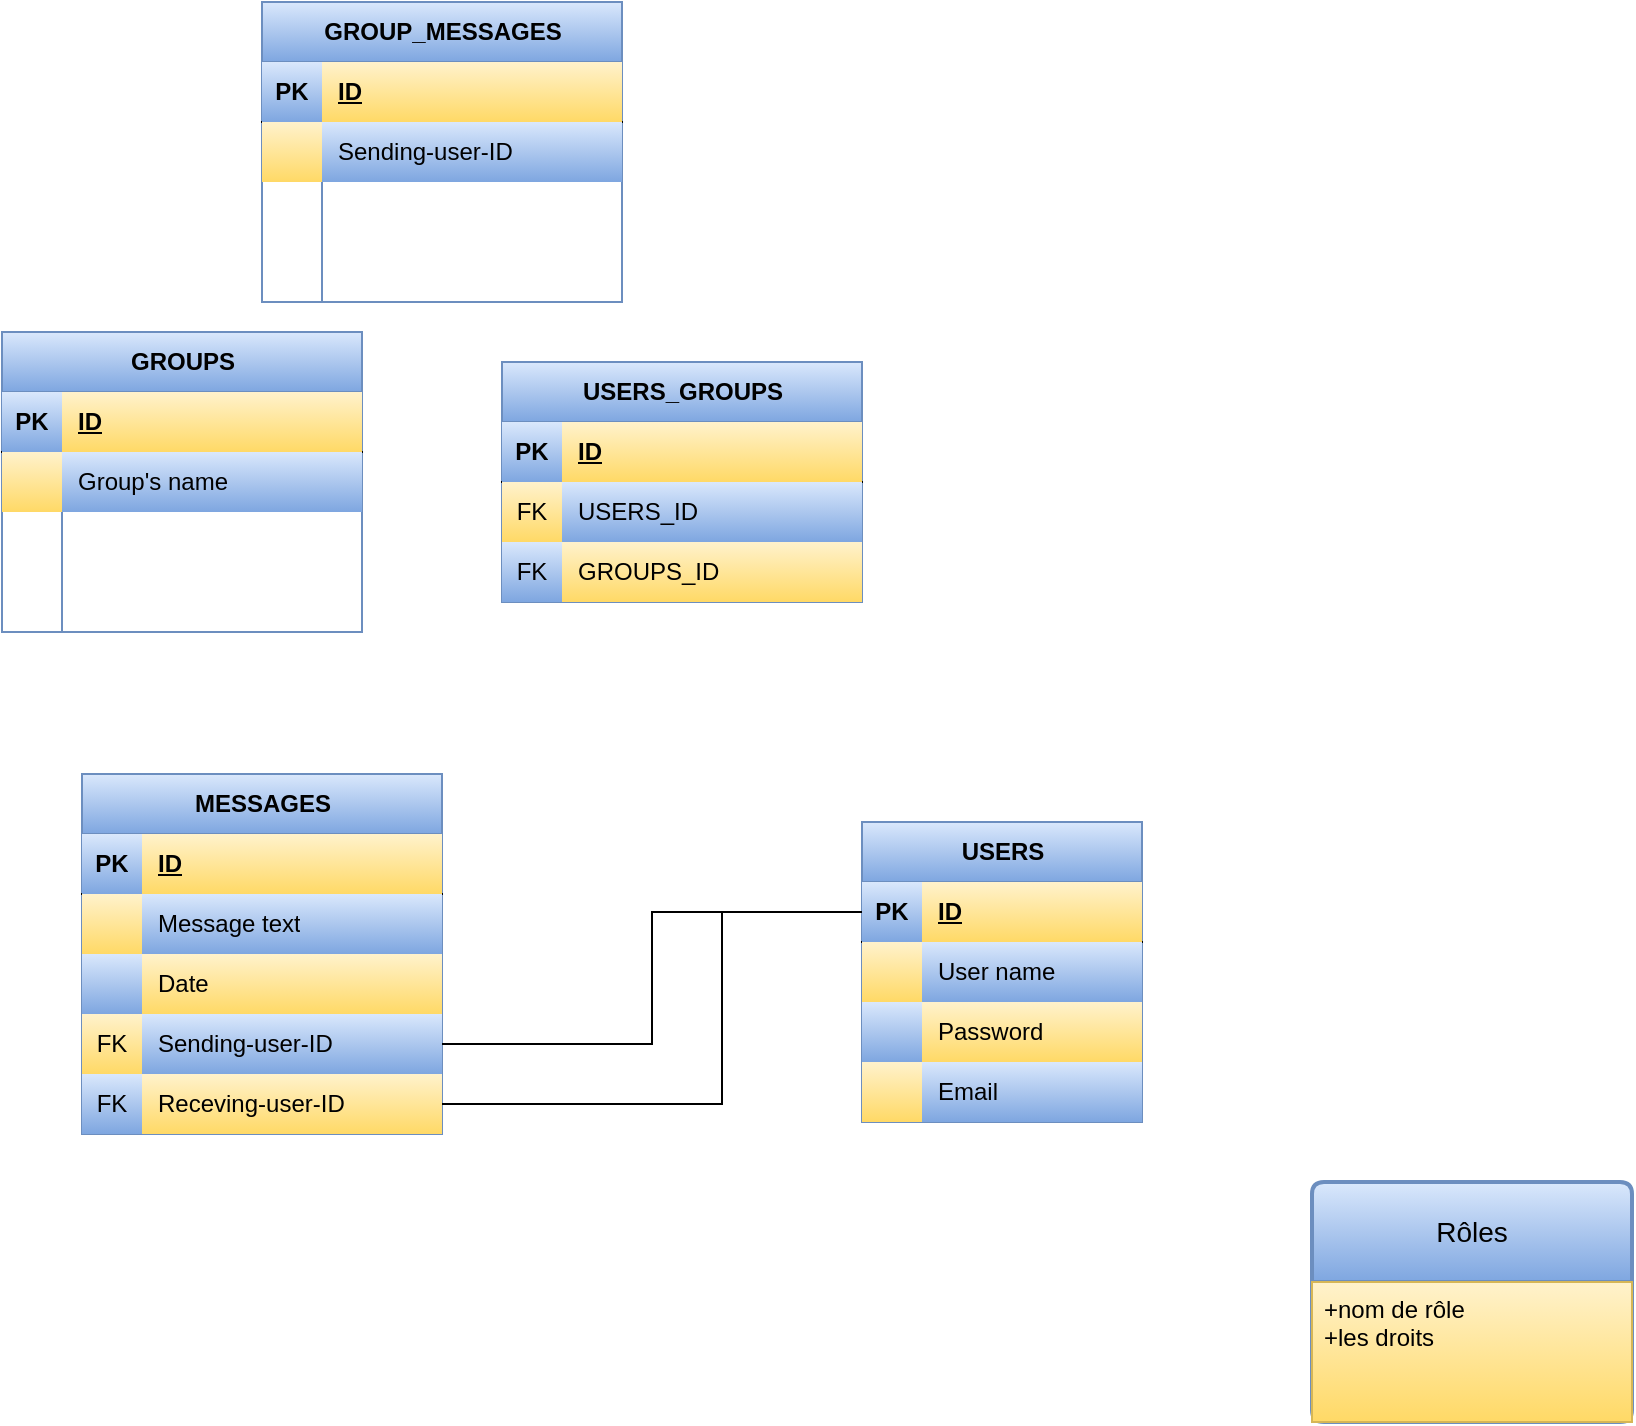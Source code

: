 <mxfile version="22.1.4" type="github">
  <diagram id="R2lEEEUBdFMjLlhIrx00" name="Page-1">
    <mxGraphModel dx="2273" dy="1454" grid="1" gridSize="10" guides="1" tooltips="1" connect="1" arrows="1" fold="1" page="1" pageScale="1" pageWidth="1100" pageHeight="850" math="0" shadow="0" extFonts="Permanent Marker^https://fonts.googleapis.com/css?family=Permanent+Marker">
      <root>
        <mxCell id="0" />
        <mxCell id="1" parent="0" />
        <mxCell id="yTDGCZD3_mgI2RTpDem2-1" value="USERS" style="shape=table;startSize=30;container=1;collapsible=1;childLayout=tableLayout;fixedRows=1;rowLines=0;fontStyle=1;align=center;resizeLast=1;html=1;fillColor=#dae8fc;gradientColor=#7ea6e0;strokeColor=#6c8ebf;" vertex="1" parent="1">
          <mxGeometry x="-110" y="400" width="140" height="150" as="geometry" />
        </mxCell>
        <mxCell id="yTDGCZD3_mgI2RTpDem2-2" value="" style="shape=tableRow;horizontal=0;startSize=0;swimlaneHead=0;swimlaneBody=0;fillColor=none;collapsible=0;dropTarget=0;points=[[0,0.5],[1,0.5]];portConstraint=eastwest;top=0;left=0;right=0;bottom=1;" vertex="1" parent="yTDGCZD3_mgI2RTpDem2-1">
          <mxGeometry y="30" width="140" height="30" as="geometry" />
        </mxCell>
        <mxCell id="yTDGCZD3_mgI2RTpDem2-3" value="PK" style="shape=partialRectangle;connectable=0;fillColor=#dae8fc;top=0;left=0;bottom=0;right=0;fontStyle=1;overflow=hidden;whiteSpace=wrap;html=1;gradientColor=#7ea6e0;strokeColor=#6c8ebf;" vertex="1" parent="yTDGCZD3_mgI2RTpDem2-2">
          <mxGeometry width="30" height="30" as="geometry">
            <mxRectangle width="30" height="30" as="alternateBounds" />
          </mxGeometry>
        </mxCell>
        <mxCell id="yTDGCZD3_mgI2RTpDem2-4" value="ID" style="shape=partialRectangle;connectable=0;fillColor=#fff2cc;top=0;left=0;bottom=0;right=0;align=left;spacingLeft=6;fontStyle=5;overflow=hidden;whiteSpace=wrap;html=1;gradientColor=#ffd966;strokeColor=#d6b656;" vertex="1" parent="yTDGCZD3_mgI2RTpDem2-2">
          <mxGeometry x="30" width="110" height="30" as="geometry">
            <mxRectangle width="110" height="30" as="alternateBounds" />
          </mxGeometry>
        </mxCell>
        <mxCell id="yTDGCZD3_mgI2RTpDem2-8" value="" style="shape=tableRow;horizontal=0;startSize=0;swimlaneHead=0;swimlaneBody=0;fillColor=none;collapsible=0;dropTarget=0;points=[[0,0.5],[1,0.5]];portConstraint=eastwest;top=0;left=0;right=0;bottom=0;" vertex="1" parent="yTDGCZD3_mgI2RTpDem2-1">
          <mxGeometry y="60" width="140" height="30" as="geometry" />
        </mxCell>
        <mxCell id="yTDGCZD3_mgI2RTpDem2-9" value="" style="shape=partialRectangle;connectable=0;fillColor=#fff2cc;top=0;left=0;bottom=0;right=0;editable=1;overflow=hidden;whiteSpace=wrap;html=1;gradientColor=#ffd966;strokeColor=#d6b656;" vertex="1" parent="yTDGCZD3_mgI2RTpDem2-8">
          <mxGeometry width="30" height="30" as="geometry">
            <mxRectangle width="30" height="30" as="alternateBounds" />
          </mxGeometry>
        </mxCell>
        <mxCell id="yTDGCZD3_mgI2RTpDem2-10" value="User name" style="shape=partialRectangle;connectable=0;fillColor=#dae8fc;top=0;left=0;bottom=0;right=0;align=left;spacingLeft=6;overflow=hidden;whiteSpace=wrap;html=1;gradientColor=#7ea6e0;strokeColor=#6c8ebf;" vertex="1" parent="yTDGCZD3_mgI2RTpDem2-8">
          <mxGeometry x="30" width="110" height="30" as="geometry">
            <mxRectangle width="110" height="30" as="alternateBounds" />
          </mxGeometry>
        </mxCell>
        <mxCell id="yTDGCZD3_mgI2RTpDem2-11" value="" style="shape=tableRow;horizontal=0;startSize=0;swimlaneHead=0;swimlaneBody=0;fillColor=none;collapsible=0;dropTarget=0;points=[[0,0.5],[1,0.5]];portConstraint=eastwest;top=0;left=0;right=0;bottom=0;" vertex="1" parent="yTDGCZD3_mgI2RTpDem2-1">
          <mxGeometry y="90" width="140" height="30" as="geometry" />
        </mxCell>
        <mxCell id="yTDGCZD3_mgI2RTpDem2-12" value="" style="shape=partialRectangle;connectable=0;fillColor=#dae8fc;top=0;left=0;bottom=0;right=0;editable=1;overflow=hidden;whiteSpace=wrap;html=1;gradientColor=#7ea6e0;strokeColor=#6c8ebf;" vertex="1" parent="yTDGCZD3_mgI2RTpDem2-11">
          <mxGeometry width="30" height="30" as="geometry">
            <mxRectangle width="30" height="30" as="alternateBounds" />
          </mxGeometry>
        </mxCell>
        <mxCell id="yTDGCZD3_mgI2RTpDem2-13" value="Password" style="shape=partialRectangle;connectable=0;fillColor=#fff2cc;top=0;left=0;bottom=0;right=0;align=left;spacingLeft=6;overflow=hidden;whiteSpace=wrap;html=1;gradientColor=#ffd966;strokeColor=#d6b656;" vertex="1" parent="yTDGCZD3_mgI2RTpDem2-11">
          <mxGeometry x="30" width="110" height="30" as="geometry">
            <mxRectangle width="110" height="30" as="alternateBounds" />
          </mxGeometry>
        </mxCell>
        <mxCell id="yTDGCZD3_mgI2RTpDem2-49" value="" style="shape=tableRow;horizontal=0;startSize=0;swimlaneHead=0;swimlaneBody=0;fillColor=none;collapsible=0;dropTarget=0;points=[[0,0.5],[1,0.5]];portConstraint=eastwest;top=0;left=0;right=0;bottom=0;" vertex="1" parent="yTDGCZD3_mgI2RTpDem2-1">
          <mxGeometry y="120" width="140" height="30" as="geometry" />
        </mxCell>
        <mxCell id="yTDGCZD3_mgI2RTpDem2-50" value="" style="shape=partialRectangle;connectable=0;fillColor=#fff2cc;top=0;left=0;bottom=0;right=0;editable=1;overflow=hidden;whiteSpace=wrap;html=1;gradientColor=#ffd966;strokeColor=#d6b656;" vertex="1" parent="yTDGCZD3_mgI2RTpDem2-49">
          <mxGeometry width="30" height="30" as="geometry">
            <mxRectangle width="30" height="30" as="alternateBounds" />
          </mxGeometry>
        </mxCell>
        <mxCell id="yTDGCZD3_mgI2RTpDem2-51" value="Email" style="shape=partialRectangle;connectable=0;fillColor=#dae8fc;top=0;left=0;bottom=0;right=0;align=left;spacingLeft=6;overflow=hidden;whiteSpace=wrap;html=1;gradientColor=#7ea6e0;strokeColor=#6c8ebf;" vertex="1" parent="yTDGCZD3_mgI2RTpDem2-49">
          <mxGeometry x="30" width="110" height="30" as="geometry">
            <mxRectangle width="110" height="30" as="alternateBounds" />
          </mxGeometry>
        </mxCell>
        <mxCell id="yTDGCZD3_mgI2RTpDem2-38" value="Rôles" style="swimlane;childLayout=stackLayout;horizontal=1;startSize=50;horizontalStack=0;rounded=1;fontSize=14;fontStyle=0;strokeWidth=2;resizeParent=0;resizeLast=1;shadow=0;dashed=0;align=center;arcSize=4;whiteSpace=wrap;html=1;fillColor=#dae8fc;gradientColor=#7ea6e0;strokeColor=#6c8ebf;" vertex="1" parent="1">
          <mxGeometry x="115" y="580" width="160" height="120" as="geometry" />
        </mxCell>
        <mxCell id="yTDGCZD3_mgI2RTpDem2-39" value="+nom de rôle&lt;br&gt;+les droits" style="align=left;strokeColor=#d6b656;fillColor=#fff2cc;spacingLeft=4;fontSize=12;verticalAlign=top;resizable=0;rotatable=0;part=1;html=1;gradientColor=#ffd966;" vertex="1" parent="yTDGCZD3_mgI2RTpDem2-38">
          <mxGeometry y="50" width="160" height="70" as="geometry" />
        </mxCell>
        <mxCell id="yTDGCZD3_mgI2RTpDem2-52" value="MESSAGES" style="shape=table;startSize=30;container=1;collapsible=1;childLayout=tableLayout;fixedRows=1;rowLines=0;fontStyle=1;align=center;resizeLast=1;html=1;fillColor=#dae8fc;gradientColor=#7ea6e0;strokeColor=#6c8ebf;" vertex="1" parent="1">
          <mxGeometry x="-500" y="376" width="180" height="180" as="geometry" />
        </mxCell>
        <mxCell id="yTDGCZD3_mgI2RTpDem2-53" value="" style="shape=tableRow;horizontal=0;startSize=0;swimlaneHead=0;swimlaneBody=0;fillColor=none;collapsible=0;dropTarget=0;points=[[0,0.5],[1,0.5]];portConstraint=eastwest;top=0;left=0;right=0;bottom=1;" vertex="1" parent="yTDGCZD3_mgI2RTpDem2-52">
          <mxGeometry y="30" width="180" height="30" as="geometry" />
        </mxCell>
        <mxCell id="yTDGCZD3_mgI2RTpDem2-54" value="PK" style="shape=partialRectangle;connectable=0;fillColor=#dae8fc;top=0;left=0;bottom=0;right=0;fontStyle=1;overflow=hidden;whiteSpace=wrap;html=1;gradientColor=#7ea6e0;strokeColor=#6c8ebf;" vertex="1" parent="yTDGCZD3_mgI2RTpDem2-53">
          <mxGeometry width="30" height="30" as="geometry">
            <mxRectangle width="30" height="30" as="alternateBounds" />
          </mxGeometry>
        </mxCell>
        <mxCell id="yTDGCZD3_mgI2RTpDem2-55" value="ID" style="shape=partialRectangle;connectable=0;fillColor=#fff2cc;top=0;left=0;bottom=0;right=0;align=left;spacingLeft=6;fontStyle=5;overflow=hidden;whiteSpace=wrap;html=1;gradientColor=#ffd966;strokeColor=#d6b656;" vertex="1" parent="yTDGCZD3_mgI2RTpDem2-53">
          <mxGeometry x="30" width="150" height="30" as="geometry">
            <mxRectangle width="150" height="30" as="alternateBounds" />
          </mxGeometry>
        </mxCell>
        <mxCell id="yTDGCZD3_mgI2RTpDem2-56" value="" style="shape=tableRow;horizontal=0;startSize=0;swimlaneHead=0;swimlaneBody=0;fillColor=none;collapsible=0;dropTarget=0;points=[[0,0.5],[1,0.5]];portConstraint=eastwest;top=0;left=0;right=0;bottom=0;" vertex="1" parent="yTDGCZD3_mgI2RTpDem2-52">
          <mxGeometry y="60" width="180" height="30" as="geometry" />
        </mxCell>
        <mxCell id="yTDGCZD3_mgI2RTpDem2-57" value="" style="shape=partialRectangle;connectable=0;fillColor=#fff2cc;top=0;left=0;bottom=0;right=0;editable=1;overflow=hidden;whiteSpace=wrap;html=1;gradientColor=#ffd966;strokeColor=#d6b656;" vertex="1" parent="yTDGCZD3_mgI2RTpDem2-56">
          <mxGeometry width="30" height="30" as="geometry">
            <mxRectangle width="30" height="30" as="alternateBounds" />
          </mxGeometry>
        </mxCell>
        <mxCell id="yTDGCZD3_mgI2RTpDem2-58" value="Message text" style="shape=partialRectangle;connectable=0;fillColor=#dae8fc;top=0;left=0;bottom=0;right=0;align=left;spacingLeft=6;overflow=hidden;whiteSpace=wrap;html=1;gradientColor=#7ea6e0;strokeColor=#6c8ebf;" vertex="1" parent="yTDGCZD3_mgI2RTpDem2-56">
          <mxGeometry x="30" width="150" height="30" as="geometry">
            <mxRectangle width="150" height="30" as="alternateBounds" />
          </mxGeometry>
        </mxCell>
        <mxCell id="yTDGCZD3_mgI2RTpDem2-59" value="" style="shape=tableRow;horizontal=0;startSize=0;swimlaneHead=0;swimlaneBody=0;fillColor=none;collapsible=0;dropTarget=0;points=[[0,0.5],[1,0.5]];portConstraint=eastwest;top=0;left=0;right=0;bottom=0;" vertex="1" parent="yTDGCZD3_mgI2RTpDem2-52">
          <mxGeometry y="90" width="180" height="30" as="geometry" />
        </mxCell>
        <mxCell id="yTDGCZD3_mgI2RTpDem2-60" value="" style="shape=partialRectangle;connectable=0;fillColor=#dae8fc;top=0;left=0;bottom=0;right=0;editable=1;overflow=hidden;whiteSpace=wrap;html=1;gradientColor=#7ea6e0;strokeColor=#6c8ebf;" vertex="1" parent="yTDGCZD3_mgI2RTpDem2-59">
          <mxGeometry width="30" height="30" as="geometry">
            <mxRectangle width="30" height="30" as="alternateBounds" />
          </mxGeometry>
        </mxCell>
        <mxCell id="yTDGCZD3_mgI2RTpDem2-61" value="Date" style="shape=partialRectangle;connectable=0;fillColor=#fff2cc;top=0;left=0;bottom=0;right=0;align=left;spacingLeft=6;overflow=hidden;whiteSpace=wrap;html=1;gradientColor=#ffd966;strokeColor=#d6b656;" vertex="1" parent="yTDGCZD3_mgI2RTpDem2-59">
          <mxGeometry x="30" width="150" height="30" as="geometry">
            <mxRectangle width="150" height="30" as="alternateBounds" />
          </mxGeometry>
        </mxCell>
        <mxCell id="yTDGCZD3_mgI2RTpDem2-62" value="" style="shape=tableRow;horizontal=0;startSize=0;swimlaneHead=0;swimlaneBody=0;fillColor=none;collapsible=0;dropTarget=0;points=[[0,0.5],[1,0.5]];portConstraint=eastwest;top=0;left=0;right=0;bottom=0;" vertex="1" parent="yTDGCZD3_mgI2RTpDem2-52">
          <mxGeometry y="120" width="180" height="30" as="geometry" />
        </mxCell>
        <mxCell id="yTDGCZD3_mgI2RTpDem2-63" value="FK" style="shape=partialRectangle;connectable=0;fillColor=#fff2cc;top=0;left=0;bottom=0;right=0;editable=1;overflow=hidden;whiteSpace=wrap;html=1;gradientColor=#ffd966;strokeColor=#d6b656;" vertex="1" parent="yTDGCZD3_mgI2RTpDem2-62">
          <mxGeometry width="30" height="30" as="geometry">
            <mxRectangle width="30" height="30" as="alternateBounds" />
          </mxGeometry>
        </mxCell>
        <mxCell id="yTDGCZD3_mgI2RTpDem2-64" value="Sending-user-ID" style="shape=partialRectangle;connectable=0;fillColor=#dae8fc;top=0;left=0;bottom=0;right=0;align=left;spacingLeft=6;overflow=hidden;whiteSpace=wrap;html=1;gradientColor=#7ea6e0;strokeColor=#6c8ebf;" vertex="1" parent="yTDGCZD3_mgI2RTpDem2-62">
          <mxGeometry x="30" width="150" height="30" as="geometry">
            <mxRectangle width="150" height="30" as="alternateBounds" />
          </mxGeometry>
        </mxCell>
        <mxCell id="yTDGCZD3_mgI2RTpDem2-65" value="" style="shape=tableRow;horizontal=0;startSize=0;swimlaneHead=0;swimlaneBody=0;fillColor=none;collapsible=0;dropTarget=0;points=[[0,0.5],[1,0.5]];portConstraint=eastwest;top=0;left=0;right=0;bottom=0;" vertex="1" parent="yTDGCZD3_mgI2RTpDem2-52">
          <mxGeometry y="150" width="180" height="30" as="geometry" />
        </mxCell>
        <mxCell id="yTDGCZD3_mgI2RTpDem2-66" value="FK" style="shape=partialRectangle;connectable=0;fillColor=#dae8fc;top=0;left=0;bottom=0;right=0;editable=1;overflow=hidden;whiteSpace=wrap;html=1;gradientColor=#7ea6e0;strokeColor=#6c8ebf;" vertex="1" parent="yTDGCZD3_mgI2RTpDem2-65">
          <mxGeometry width="30" height="30" as="geometry">
            <mxRectangle width="30" height="30" as="alternateBounds" />
          </mxGeometry>
        </mxCell>
        <mxCell id="yTDGCZD3_mgI2RTpDem2-67" value="Receving-user-ID" style="shape=partialRectangle;connectable=0;fillColor=#fff2cc;top=0;left=0;bottom=0;right=0;align=left;spacingLeft=6;overflow=hidden;whiteSpace=wrap;html=1;gradientColor=#ffd966;strokeColor=#d6b656;" vertex="1" parent="yTDGCZD3_mgI2RTpDem2-65">
          <mxGeometry x="30" width="150" height="30" as="geometry">
            <mxRectangle width="150" height="30" as="alternateBounds" />
          </mxGeometry>
        </mxCell>
        <mxCell id="yTDGCZD3_mgI2RTpDem2-68" style="edgeStyle=orthogonalEdgeStyle;rounded=0;orthogonalLoop=1;jettySize=auto;html=1;exitX=0;exitY=0.5;exitDx=0;exitDy=0;entryX=1;entryY=0.75;entryDx=0;entryDy=0;endArrow=none;endFill=0;" edge="1" parent="1" source="yTDGCZD3_mgI2RTpDem2-2" target="yTDGCZD3_mgI2RTpDem2-52">
          <mxGeometry relative="1" as="geometry" />
        </mxCell>
        <mxCell id="yTDGCZD3_mgI2RTpDem2-69" style="edgeStyle=orthogonalEdgeStyle;rounded=0;orthogonalLoop=1;jettySize=auto;html=1;exitX=0;exitY=0.5;exitDx=0;exitDy=0;entryX=1;entryY=0.5;entryDx=0;entryDy=0;endArrow=none;endFill=0;" edge="1" parent="1" source="yTDGCZD3_mgI2RTpDem2-2" target="yTDGCZD3_mgI2RTpDem2-65">
          <mxGeometry relative="1" as="geometry">
            <Array as="points">
              <mxPoint x="-180" y="445" />
              <mxPoint x="-180" y="541" />
            </Array>
          </mxGeometry>
        </mxCell>
        <mxCell id="yTDGCZD3_mgI2RTpDem2-70" value="USERS_GROUPS" style="shape=table;startSize=30;container=1;collapsible=1;childLayout=tableLayout;fixedRows=1;rowLines=0;fontStyle=1;align=center;resizeLast=1;html=1;fillColor=#dae8fc;gradientColor=#7ea6e0;strokeColor=#6c8ebf;" vertex="1" parent="1">
          <mxGeometry x="-290" y="170" width="180" height="120" as="geometry" />
        </mxCell>
        <mxCell id="yTDGCZD3_mgI2RTpDem2-71" value="" style="shape=tableRow;horizontal=0;startSize=0;swimlaneHead=0;swimlaneBody=0;fillColor=none;collapsible=0;dropTarget=0;points=[[0,0.5],[1,0.5]];portConstraint=eastwest;top=0;left=0;right=0;bottom=1;" vertex="1" parent="yTDGCZD3_mgI2RTpDem2-70">
          <mxGeometry y="30" width="180" height="30" as="geometry" />
        </mxCell>
        <mxCell id="yTDGCZD3_mgI2RTpDem2-72" value="PK" style="shape=partialRectangle;connectable=0;fillColor=#dae8fc;top=0;left=0;bottom=0;right=0;fontStyle=1;overflow=hidden;whiteSpace=wrap;html=1;gradientColor=#7ea6e0;strokeColor=#6c8ebf;" vertex="1" parent="yTDGCZD3_mgI2RTpDem2-71">
          <mxGeometry width="30" height="30" as="geometry">
            <mxRectangle width="30" height="30" as="alternateBounds" />
          </mxGeometry>
        </mxCell>
        <mxCell id="yTDGCZD3_mgI2RTpDem2-73" value="ID" style="shape=partialRectangle;connectable=0;fillColor=#fff2cc;top=0;left=0;bottom=0;right=0;align=left;spacingLeft=6;fontStyle=5;overflow=hidden;whiteSpace=wrap;html=1;gradientColor=#ffd966;strokeColor=#d6b656;" vertex="1" parent="yTDGCZD3_mgI2RTpDem2-71">
          <mxGeometry x="30" width="150" height="30" as="geometry">
            <mxRectangle width="150" height="30" as="alternateBounds" />
          </mxGeometry>
        </mxCell>
        <mxCell id="yTDGCZD3_mgI2RTpDem2-74" value="" style="shape=tableRow;horizontal=0;startSize=0;swimlaneHead=0;swimlaneBody=0;fillColor=none;collapsible=0;dropTarget=0;points=[[0,0.5],[1,0.5]];portConstraint=eastwest;top=0;left=0;right=0;bottom=0;" vertex="1" parent="yTDGCZD3_mgI2RTpDem2-70">
          <mxGeometry y="60" width="180" height="30" as="geometry" />
        </mxCell>
        <mxCell id="yTDGCZD3_mgI2RTpDem2-75" value="FK" style="shape=partialRectangle;connectable=0;fillColor=#fff2cc;top=0;left=0;bottom=0;right=0;editable=1;overflow=hidden;whiteSpace=wrap;html=1;gradientColor=#ffd966;strokeColor=#d6b656;" vertex="1" parent="yTDGCZD3_mgI2RTpDem2-74">
          <mxGeometry width="30" height="30" as="geometry">
            <mxRectangle width="30" height="30" as="alternateBounds" />
          </mxGeometry>
        </mxCell>
        <mxCell id="yTDGCZD3_mgI2RTpDem2-76" value="USERS_ID" style="shape=partialRectangle;connectable=0;fillColor=#dae8fc;top=0;left=0;bottom=0;right=0;align=left;spacingLeft=6;overflow=hidden;whiteSpace=wrap;html=1;gradientColor=#7ea6e0;strokeColor=#6c8ebf;" vertex="1" parent="yTDGCZD3_mgI2RTpDem2-74">
          <mxGeometry x="30" width="150" height="30" as="geometry">
            <mxRectangle width="150" height="30" as="alternateBounds" />
          </mxGeometry>
        </mxCell>
        <mxCell id="yTDGCZD3_mgI2RTpDem2-77" value="" style="shape=tableRow;horizontal=0;startSize=0;swimlaneHead=0;swimlaneBody=0;fillColor=none;collapsible=0;dropTarget=0;points=[[0,0.5],[1,0.5]];portConstraint=eastwest;top=0;left=0;right=0;bottom=0;" vertex="1" parent="yTDGCZD3_mgI2RTpDem2-70">
          <mxGeometry y="90" width="180" height="30" as="geometry" />
        </mxCell>
        <mxCell id="yTDGCZD3_mgI2RTpDem2-78" value="FK" style="shape=partialRectangle;connectable=0;fillColor=#dae8fc;top=0;left=0;bottom=0;right=0;editable=1;overflow=hidden;whiteSpace=wrap;html=1;gradientColor=#7ea6e0;strokeColor=#6c8ebf;" vertex="1" parent="yTDGCZD3_mgI2RTpDem2-77">
          <mxGeometry width="30" height="30" as="geometry">
            <mxRectangle width="30" height="30" as="alternateBounds" />
          </mxGeometry>
        </mxCell>
        <mxCell id="yTDGCZD3_mgI2RTpDem2-79" value="GROUPS_ID" style="shape=partialRectangle;connectable=0;fillColor=#fff2cc;top=0;left=0;bottom=0;right=0;align=left;spacingLeft=6;overflow=hidden;whiteSpace=wrap;html=1;gradientColor=#ffd966;strokeColor=#d6b656;" vertex="1" parent="yTDGCZD3_mgI2RTpDem2-77">
          <mxGeometry x="30" width="150" height="30" as="geometry">
            <mxRectangle width="150" height="30" as="alternateBounds" />
          </mxGeometry>
        </mxCell>
        <mxCell id="yTDGCZD3_mgI2RTpDem2-84" value="GROUPS" style="shape=table;startSize=30;container=1;collapsible=1;childLayout=tableLayout;fixedRows=1;rowLines=0;fontStyle=1;align=center;resizeLast=1;html=1;fillColor=#dae8fc;gradientColor=#7ea6e0;strokeColor=#6c8ebf;" vertex="1" parent="1">
          <mxGeometry x="-540" y="155" width="180" height="150" as="geometry" />
        </mxCell>
        <mxCell id="yTDGCZD3_mgI2RTpDem2-85" value="" style="shape=tableRow;horizontal=0;startSize=0;swimlaneHead=0;swimlaneBody=0;fillColor=none;collapsible=0;dropTarget=0;points=[[0,0.5],[1,0.5]];portConstraint=eastwest;top=0;left=0;right=0;bottom=1;" vertex="1" parent="yTDGCZD3_mgI2RTpDem2-84">
          <mxGeometry y="30" width="180" height="30" as="geometry" />
        </mxCell>
        <mxCell id="yTDGCZD3_mgI2RTpDem2-86" value="PK" style="shape=partialRectangle;connectable=0;fillColor=#dae8fc;top=0;left=0;bottom=0;right=0;fontStyle=1;overflow=hidden;whiteSpace=wrap;html=1;gradientColor=#7ea6e0;strokeColor=#6c8ebf;" vertex="1" parent="yTDGCZD3_mgI2RTpDem2-85">
          <mxGeometry width="30" height="30" as="geometry">
            <mxRectangle width="30" height="30" as="alternateBounds" />
          </mxGeometry>
        </mxCell>
        <mxCell id="yTDGCZD3_mgI2RTpDem2-87" value="ID" style="shape=partialRectangle;connectable=0;fillColor=#fff2cc;top=0;left=0;bottom=0;right=0;align=left;spacingLeft=6;fontStyle=5;overflow=hidden;whiteSpace=wrap;html=1;gradientColor=#ffd966;strokeColor=#d6b656;" vertex="1" parent="yTDGCZD3_mgI2RTpDem2-85">
          <mxGeometry x="30" width="150" height="30" as="geometry">
            <mxRectangle width="150" height="30" as="alternateBounds" />
          </mxGeometry>
        </mxCell>
        <mxCell id="yTDGCZD3_mgI2RTpDem2-88" value="" style="shape=tableRow;horizontal=0;startSize=0;swimlaneHead=0;swimlaneBody=0;fillColor=none;collapsible=0;dropTarget=0;points=[[0,0.5],[1,0.5]];portConstraint=eastwest;top=0;left=0;right=0;bottom=0;" vertex="1" parent="yTDGCZD3_mgI2RTpDem2-84">
          <mxGeometry y="60" width="180" height="30" as="geometry" />
        </mxCell>
        <mxCell id="yTDGCZD3_mgI2RTpDem2-89" value="" style="shape=partialRectangle;connectable=0;fillColor=#fff2cc;top=0;left=0;bottom=0;right=0;editable=1;overflow=hidden;whiteSpace=wrap;html=1;gradientColor=#ffd966;strokeColor=#d6b656;" vertex="1" parent="yTDGCZD3_mgI2RTpDem2-88">
          <mxGeometry width="30" height="30" as="geometry">
            <mxRectangle width="30" height="30" as="alternateBounds" />
          </mxGeometry>
        </mxCell>
        <mxCell id="yTDGCZD3_mgI2RTpDem2-90" value="Group&#39;s name" style="shape=partialRectangle;connectable=0;fillColor=#dae8fc;top=0;left=0;bottom=0;right=0;align=left;spacingLeft=6;overflow=hidden;whiteSpace=wrap;html=1;gradientColor=#7ea6e0;strokeColor=#6c8ebf;" vertex="1" parent="yTDGCZD3_mgI2RTpDem2-88">
          <mxGeometry x="30" width="150" height="30" as="geometry">
            <mxRectangle width="150" height="30" as="alternateBounds" />
          </mxGeometry>
        </mxCell>
        <mxCell id="yTDGCZD3_mgI2RTpDem2-91" value="" style="shape=tableRow;horizontal=0;startSize=0;swimlaneHead=0;swimlaneBody=0;fillColor=none;collapsible=0;dropTarget=0;points=[[0,0.5],[1,0.5]];portConstraint=eastwest;top=0;left=0;right=0;bottom=0;" vertex="1" parent="yTDGCZD3_mgI2RTpDem2-84">
          <mxGeometry y="90" width="180" height="30" as="geometry" />
        </mxCell>
        <mxCell id="yTDGCZD3_mgI2RTpDem2-92" value="" style="shape=partialRectangle;connectable=0;fillColor=none;top=0;left=0;bottom=0;right=0;editable=1;overflow=hidden;whiteSpace=wrap;html=1;" vertex="1" parent="yTDGCZD3_mgI2RTpDem2-91">
          <mxGeometry width="30" height="30" as="geometry">
            <mxRectangle width="30" height="30" as="alternateBounds" />
          </mxGeometry>
        </mxCell>
        <mxCell id="yTDGCZD3_mgI2RTpDem2-93" value="" style="shape=partialRectangle;connectable=0;fillColor=none;top=0;left=0;bottom=0;right=0;align=left;spacingLeft=6;overflow=hidden;whiteSpace=wrap;html=1;" vertex="1" parent="yTDGCZD3_mgI2RTpDem2-91">
          <mxGeometry x="30" width="150" height="30" as="geometry">
            <mxRectangle width="150" height="30" as="alternateBounds" />
          </mxGeometry>
        </mxCell>
        <mxCell id="yTDGCZD3_mgI2RTpDem2-94" value="" style="shape=tableRow;horizontal=0;startSize=0;swimlaneHead=0;swimlaneBody=0;fillColor=none;collapsible=0;dropTarget=0;points=[[0,0.5],[1,0.5]];portConstraint=eastwest;top=0;left=0;right=0;bottom=0;" vertex="1" parent="yTDGCZD3_mgI2RTpDem2-84">
          <mxGeometry y="120" width="180" height="30" as="geometry" />
        </mxCell>
        <mxCell id="yTDGCZD3_mgI2RTpDem2-95" value="" style="shape=partialRectangle;connectable=0;fillColor=none;top=0;left=0;bottom=0;right=0;editable=1;overflow=hidden;whiteSpace=wrap;html=1;" vertex="1" parent="yTDGCZD3_mgI2RTpDem2-94">
          <mxGeometry width="30" height="30" as="geometry">
            <mxRectangle width="30" height="30" as="alternateBounds" />
          </mxGeometry>
        </mxCell>
        <mxCell id="yTDGCZD3_mgI2RTpDem2-96" value="" style="shape=partialRectangle;connectable=0;fillColor=none;top=0;left=0;bottom=0;right=0;align=left;spacingLeft=6;overflow=hidden;whiteSpace=wrap;html=1;" vertex="1" parent="yTDGCZD3_mgI2RTpDem2-94">
          <mxGeometry x="30" width="150" height="30" as="geometry">
            <mxRectangle width="150" height="30" as="alternateBounds" />
          </mxGeometry>
        </mxCell>
        <mxCell id="yTDGCZD3_mgI2RTpDem2-97" value="GROUP_MESSAGES" style="shape=table;startSize=30;container=1;collapsible=1;childLayout=tableLayout;fixedRows=1;rowLines=0;fontStyle=1;align=center;resizeLast=1;html=1;fillColor=#dae8fc;gradientColor=#7ea6e0;strokeColor=#6c8ebf;" vertex="1" parent="1">
          <mxGeometry x="-410" y="-10" width="180" height="150" as="geometry" />
        </mxCell>
        <mxCell id="yTDGCZD3_mgI2RTpDem2-98" value="" style="shape=tableRow;horizontal=0;startSize=0;swimlaneHead=0;swimlaneBody=0;fillColor=none;collapsible=0;dropTarget=0;points=[[0,0.5],[1,0.5]];portConstraint=eastwest;top=0;left=0;right=0;bottom=1;" vertex="1" parent="yTDGCZD3_mgI2RTpDem2-97">
          <mxGeometry y="30" width="180" height="30" as="geometry" />
        </mxCell>
        <mxCell id="yTDGCZD3_mgI2RTpDem2-99" value="PK" style="shape=partialRectangle;connectable=0;fillColor=#dae8fc;top=0;left=0;bottom=0;right=0;fontStyle=1;overflow=hidden;whiteSpace=wrap;html=1;gradientColor=#7ea6e0;strokeColor=#6c8ebf;" vertex="1" parent="yTDGCZD3_mgI2RTpDem2-98">
          <mxGeometry width="30" height="30" as="geometry">
            <mxRectangle width="30" height="30" as="alternateBounds" />
          </mxGeometry>
        </mxCell>
        <mxCell id="yTDGCZD3_mgI2RTpDem2-100" value="ID" style="shape=partialRectangle;connectable=0;fillColor=#fff2cc;top=0;left=0;bottom=0;right=0;align=left;spacingLeft=6;fontStyle=5;overflow=hidden;whiteSpace=wrap;html=1;gradientColor=#ffd966;strokeColor=#d6b656;" vertex="1" parent="yTDGCZD3_mgI2RTpDem2-98">
          <mxGeometry x="30" width="150" height="30" as="geometry">
            <mxRectangle width="150" height="30" as="alternateBounds" />
          </mxGeometry>
        </mxCell>
        <mxCell id="yTDGCZD3_mgI2RTpDem2-101" value="" style="shape=tableRow;horizontal=0;startSize=0;swimlaneHead=0;swimlaneBody=0;fillColor=none;collapsible=0;dropTarget=0;points=[[0,0.5],[1,0.5]];portConstraint=eastwest;top=0;left=0;right=0;bottom=0;" vertex="1" parent="yTDGCZD3_mgI2RTpDem2-97">
          <mxGeometry y="60" width="180" height="30" as="geometry" />
        </mxCell>
        <mxCell id="yTDGCZD3_mgI2RTpDem2-102" value="" style="shape=partialRectangle;connectable=0;fillColor=#fff2cc;top=0;left=0;bottom=0;right=0;editable=1;overflow=hidden;whiteSpace=wrap;html=1;gradientColor=#ffd966;strokeColor=#d6b656;" vertex="1" parent="yTDGCZD3_mgI2RTpDem2-101">
          <mxGeometry width="30" height="30" as="geometry">
            <mxRectangle width="30" height="30" as="alternateBounds" />
          </mxGeometry>
        </mxCell>
        <mxCell id="yTDGCZD3_mgI2RTpDem2-103" value="Sending-user-ID" style="shape=partialRectangle;connectable=0;fillColor=#dae8fc;top=0;left=0;bottom=0;right=0;align=left;spacingLeft=6;overflow=hidden;whiteSpace=wrap;html=1;gradientColor=#7ea6e0;strokeColor=#6c8ebf;" vertex="1" parent="yTDGCZD3_mgI2RTpDem2-101">
          <mxGeometry x="30" width="150" height="30" as="geometry">
            <mxRectangle width="150" height="30" as="alternateBounds" />
          </mxGeometry>
        </mxCell>
        <mxCell id="yTDGCZD3_mgI2RTpDem2-104" value="" style="shape=tableRow;horizontal=0;startSize=0;swimlaneHead=0;swimlaneBody=0;fillColor=none;collapsible=0;dropTarget=0;points=[[0,0.5],[1,0.5]];portConstraint=eastwest;top=0;left=0;right=0;bottom=0;" vertex="1" parent="yTDGCZD3_mgI2RTpDem2-97">
          <mxGeometry y="90" width="180" height="30" as="geometry" />
        </mxCell>
        <mxCell id="yTDGCZD3_mgI2RTpDem2-105" value="" style="shape=partialRectangle;connectable=0;fillColor=none;top=0;left=0;bottom=0;right=0;editable=1;overflow=hidden;whiteSpace=wrap;html=1;" vertex="1" parent="yTDGCZD3_mgI2RTpDem2-104">
          <mxGeometry width="30" height="30" as="geometry">
            <mxRectangle width="30" height="30" as="alternateBounds" />
          </mxGeometry>
        </mxCell>
        <mxCell id="yTDGCZD3_mgI2RTpDem2-106" value="" style="shape=partialRectangle;connectable=0;fillColor=none;top=0;left=0;bottom=0;right=0;align=left;spacingLeft=6;overflow=hidden;whiteSpace=wrap;html=1;" vertex="1" parent="yTDGCZD3_mgI2RTpDem2-104">
          <mxGeometry x="30" width="150" height="30" as="geometry">
            <mxRectangle width="150" height="30" as="alternateBounds" />
          </mxGeometry>
        </mxCell>
        <mxCell id="yTDGCZD3_mgI2RTpDem2-107" value="" style="shape=tableRow;horizontal=0;startSize=0;swimlaneHead=0;swimlaneBody=0;fillColor=none;collapsible=0;dropTarget=0;points=[[0,0.5],[1,0.5]];portConstraint=eastwest;top=0;left=0;right=0;bottom=0;" vertex="1" parent="yTDGCZD3_mgI2RTpDem2-97">
          <mxGeometry y="120" width="180" height="30" as="geometry" />
        </mxCell>
        <mxCell id="yTDGCZD3_mgI2RTpDem2-108" value="" style="shape=partialRectangle;connectable=0;fillColor=none;top=0;left=0;bottom=0;right=0;editable=1;overflow=hidden;whiteSpace=wrap;html=1;" vertex="1" parent="yTDGCZD3_mgI2RTpDem2-107">
          <mxGeometry width="30" height="30" as="geometry">
            <mxRectangle width="30" height="30" as="alternateBounds" />
          </mxGeometry>
        </mxCell>
        <mxCell id="yTDGCZD3_mgI2RTpDem2-109" value="" style="shape=partialRectangle;connectable=0;fillColor=none;top=0;left=0;bottom=0;right=0;align=left;spacingLeft=6;overflow=hidden;whiteSpace=wrap;html=1;" vertex="1" parent="yTDGCZD3_mgI2RTpDem2-107">
          <mxGeometry x="30" width="150" height="30" as="geometry">
            <mxRectangle width="150" height="30" as="alternateBounds" />
          </mxGeometry>
        </mxCell>
      </root>
    </mxGraphModel>
  </diagram>
</mxfile>
